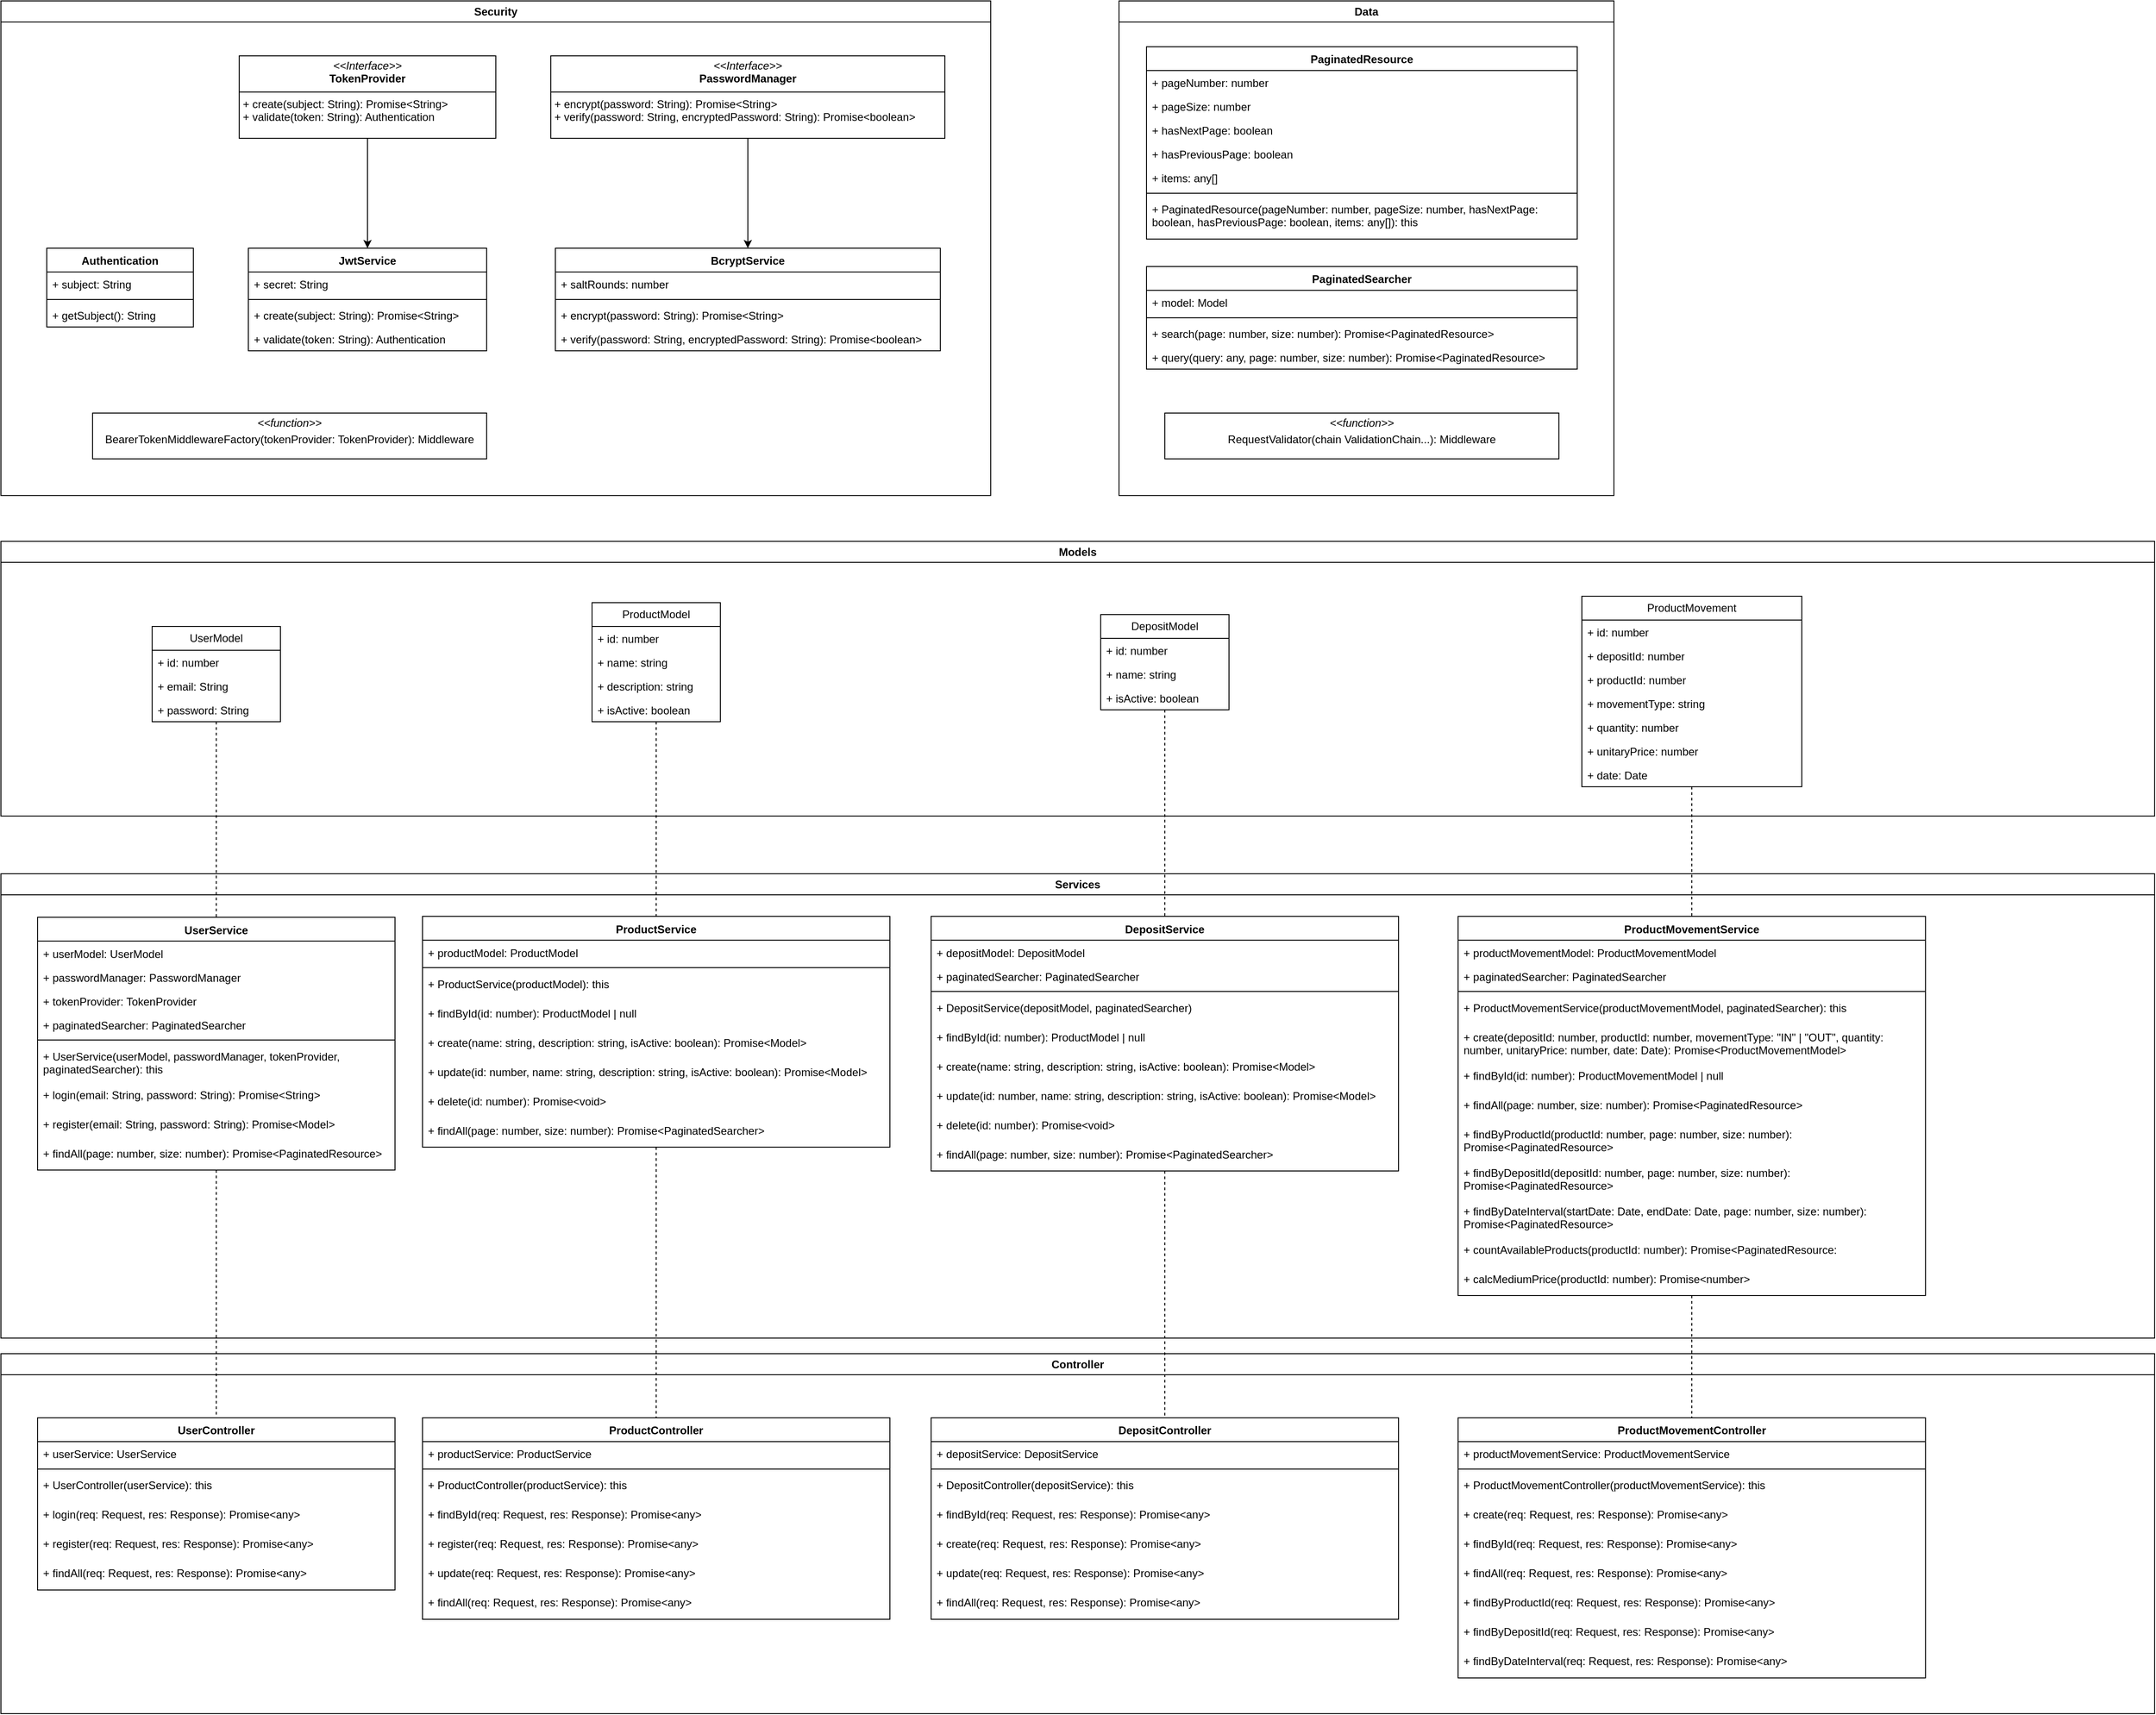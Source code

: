 <mxfile version="24.2.5" type="device">
  <diagram name="Class Diagram" id="CEjLjqArny11XoYz8Cn6">
    <mxGraphModel dx="1943" dy="1150" grid="1" gridSize="10" guides="1" tooltips="1" connect="1" arrows="1" fold="1" page="1" pageScale="1" pageWidth="850" pageHeight="1100" math="0" shadow="0">
      <root>
        <mxCell id="0" />
        <mxCell id="1" parent="0" />
        <mxCell id="fLMmhs6oxU9pIg5j37gX-44" value="" style="group" parent="1" vertex="1" connectable="0">
          <mxGeometry x="60" y="50" width="1080" height="540" as="geometry" />
        </mxCell>
        <mxCell id="fLMmhs6oxU9pIg5j37gX-5" value="Authentication" style="swimlane;fontStyle=1;align=center;verticalAlign=top;childLayout=stackLayout;horizontal=1;startSize=26;horizontalStack=0;resizeParent=1;resizeParentMax=0;resizeLast=0;collapsible=1;marginBottom=0;whiteSpace=wrap;html=1;" parent="fLMmhs6oxU9pIg5j37gX-44" vertex="1">
          <mxGeometry x="50" y="270" width="160" height="86" as="geometry" />
        </mxCell>
        <mxCell id="fLMmhs6oxU9pIg5j37gX-6" value="+ subject: String" style="text;strokeColor=none;fillColor=none;align=left;verticalAlign=top;spacingLeft=4;spacingRight=4;overflow=hidden;rotatable=0;points=[[0,0.5],[1,0.5]];portConstraint=eastwest;whiteSpace=wrap;html=1;" parent="fLMmhs6oxU9pIg5j37gX-5" vertex="1">
          <mxGeometry y="26" width="160" height="26" as="geometry" />
        </mxCell>
        <mxCell id="fLMmhs6oxU9pIg5j37gX-7" value="" style="line;strokeWidth=1;fillColor=none;align=left;verticalAlign=middle;spacingTop=-1;spacingLeft=3;spacingRight=3;rotatable=0;labelPosition=right;points=[];portConstraint=eastwest;strokeColor=inherit;" parent="fLMmhs6oxU9pIg5j37gX-5" vertex="1">
          <mxGeometry y="52" width="160" height="8" as="geometry" />
        </mxCell>
        <mxCell id="fLMmhs6oxU9pIg5j37gX-8" value="+ getSubject(): String" style="text;strokeColor=none;fillColor=none;align=left;verticalAlign=top;spacingLeft=4;spacingRight=4;overflow=hidden;rotatable=0;points=[[0,0.5],[1,0.5]];portConstraint=eastwest;whiteSpace=wrap;html=1;" parent="fLMmhs6oxU9pIg5j37gX-5" vertex="1">
          <mxGeometry y="60" width="160" height="26" as="geometry" />
        </mxCell>
        <mxCell id="fLMmhs6oxU9pIg5j37gX-19" style="edgeStyle=orthogonalEdgeStyle;rounded=0;orthogonalLoop=1;jettySize=auto;html=1;entryX=0.5;entryY=0;entryDx=0;entryDy=0;" parent="fLMmhs6oxU9pIg5j37gX-44" source="fLMmhs6oxU9pIg5j37gX-9" target="fLMmhs6oxU9pIg5j37gX-14" edge="1">
          <mxGeometry relative="1" as="geometry" />
        </mxCell>
        <mxCell id="fLMmhs6oxU9pIg5j37gX-9" value="&lt;p style=&quot;margin:0px;margin-top:4px;text-align:center;&quot;&gt;&lt;i&gt;&amp;lt;&amp;lt;Interface&amp;gt;&amp;gt;&lt;/i&gt;&lt;br&gt;&lt;b&gt;TokenProvider&lt;/b&gt;&lt;/p&gt;&lt;hr size=&quot;1&quot; style=&quot;border-style:solid;&quot;&gt;&lt;p style=&quot;margin:0px;margin-left:4px;&quot;&gt;+ create(subject: String): Promise&amp;lt;String&amp;gt;&lt;/p&gt;&lt;p style=&quot;margin:0px;margin-left:4px;&quot;&gt;+ validate(token: String): Authentication&lt;/p&gt;" style="verticalAlign=top;align=left;overflow=fill;html=1;whiteSpace=wrap;" parent="fLMmhs6oxU9pIg5j37gX-44" vertex="1">
          <mxGeometry x="260" y="60" width="280" height="90" as="geometry" />
        </mxCell>
        <mxCell id="fLMmhs6oxU9pIg5j37gX-14" value="JwtService" style="swimlane;fontStyle=1;align=center;verticalAlign=top;childLayout=stackLayout;horizontal=1;startSize=26;horizontalStack=0;resizeParent=1;resizeParentMax=0;resizeLast=0;collapsible=1;marginBottom=0;whiteSpace=wrap;html=1;" parent="fLMmhs6oxU9pIg5j37gX-44" vertex="1">
          <mxGeometry x="270" y="270" width="260" height="112" as="geometry" />
        </mxCell>
        <mxCell id="fLMmhs6oxU9pIg5j37gX-15" value="+ secret: String" style="text;strokeColor=none;fillColor=none;align=left;verticalAlign=top;spacingLeft=4;spacingRight=4;overflow=hidden;rotatable=0;points=[[0,0.5],[1,0.5]];portConstraint=eastwest;whiteSpace=wrap;html=1;" parent="fLMmhs6oxU9pIg5j37gX-14" vertex="1">
          <mxGeometry y="26" width="260" height="26" as="geometry" />
        </mxCell>
        <mxCell id="fLMmhs6oxU9pIg5j37gX-16" value="" style="line;strokeWidth=1;fillColor=none;align=left;verticalAlign=middle;spacingTop=-1;spacingLeft=3;spacingRight=3;rotatable=0;labelPosition=right;points=[];portConstraint=eastwest;strokeColor=inherit;" parent="fLMmhs6oxU9pIg5j37gX-14" vertex="1">
          <mxGeometry y="52" width="260" height="8" as="geometry" />
        </mxCell>
        <mxCell id="fLMmhs6oxU9pIg5j37gX-17" value="+ create(subject: String): Promise&amp;lt;String&amp;gt;" style="text;strokeColor=none;fillColor=none;align=left;verticalAlign=top;spacingLeft=4;spacingRight=4;overflow=hidden;rotatable=0;points=[[0,0.5],[1,0.5]];portConstraint=eastwest;whiteSpace=wrap;html=1;" parent="fLMmhs6oxU9pIg5j37gX-14" vertex="1">
          <mxGeometry y="60" width="260" height="26" as="geometry" />
        </mxCell>
        <mxCell id="fLMmhs6oxU9pIg5j37gX-18" value="+ validate(token: String): Authentication" style="text;strokeColor=none;fillColor=none;align=left;verticalAlign=top;spacingLeft=4;spacingRight=4;overflow=hidden;rotatable=0;points=[[0,0.5],[1,0.5]];portConstraint=eastwest;whiteSpace=wrap;html=1;" parent="fLMmhs6oxU9pIg5j37gX-14" vertex="1">
          <mxGeometry y="86" width="260" height="26" as="geometry" />
        </mxCell>
        <mxCell id="fLMmhs6oxU9pIg5j37gX-26" value="&lt;p style=&quot;margin:0px;margin-top:4px;text-align:center;&quot;&gt;&lt;i&gt;&amp;lt;&amp;lt;function&amp;gt;&amp;gt;&lt;/i&gt;&lt;/p&gt;&lt;p style=&quot;margin:0px;margin-top:4px;text-align:center;&quot;&gt;BearerTokenMiddlewareFactory(tokenProvider: TokenProvider): Middleware&lt;/p&gt;" style="verticalAlign=top;align=left;overflow=fill;html=1;whiteSpace=wrap;" parent="fLMmhs6oxU9pIg5j37gX-44" vertex="1">
          <mxGeometry x="100" y="450" width="430" height="50" as="geometry" />
        </mxCell>
        <mxCell id="fLMmhs6oxU9pIg5j37gX-34" style="edgeStyle=orthogonalEdgeStyle;rounded=0;orthogonalLoop=1;jettySize=auto;html=1;" parent="fLMmhs6oxU9pIg5j37gX-44" source="fLMmhs6oxU9pIg5j37gX-28" target="fLMmhs6oxU9pIg5j37gX-29" edge="1">
          <mxGeometry relative="1" as="geometry" />
        </mxCell>
        <mxCell id="fLMmhs6oxU9pIg5j37gX-28" value="&lt;p style=&quot;margin:0px;margin-top:4px;text-align:center;&quot;&gt;&lt;i&gt;&amp;lt;&amp;lt;Interface&amp;gt;&amp;gt;&lt;/i&gt;&lt;br&gt;&lt;b&gt;PasswordManager&lt;/b&gt;&lt;/p&gt;&lt;hr size=&quot;1&quot; style=&quot;border-style:solid;&quot;&gt;&lt;p style=&quot;margin:0px;margin-left:4px;&quot;&gt;+ encrypt(password: String): Promise&amp;lt;String&amp;gt;&lt;/p&gt;&lt;p style=&quot;margin:0px;margin-left:4px;&quot;&gt;+ verify(password: String, encryptedPassword: String): Promise&amp;lt;boolean&amp;gt;&lt;/p&gt;" style="verticalAlign=top;align=left;overflow=fill;html=1;whiteSpace=wrap;" parent="fLMmhs6oxU9pIg5j37gX-44" vertex="1">
          <mxGeometry x="600" y="60" width="430" height="90" as="geometry" />
        </mxCell>
        <mxCell id="fLMmhs6oxU9pIg5j37gX-29" value="BcryptService" style="swimlane;fontStyle=1;align=center;verticalAlign=top;childLayout=stackLayout;horizontal=1;startSize=26;horizontalStack=0;resizeParent=1;resizeParentMax=0;resizeLast=0;collapsible=1;marginBottom=0;whiteSpace=wrap;html=1;" parent="fLMmhs6oxU9pIg5j37gX-44" vertex="1">
          <mxGeometry x="605" y="270" width="420" height="112" as="geometry" />
        </mxCell>
        <mxCell id="fLMmhs6oxU9pIg5j37gX-30" value="+ saltRounds: number" style="text;strokeColor=none;fillColor=none;align=left;verticalAlign=top;spacingLeft=4;spacingRight=4;overflow=hidden;rotatable=0;points=[[0,0.5],[1,0.5]];portConstraint=eastwest;whiteSpace=wrap;html=1;" parent="fLMmhs6oxU9pIg5j37gX-29" vertex="1">
          <mxGeometry y="26" width="420" height="26" as="geometry" />
        </mxCell>
        <mxCell id="fLMmhs6oxU9pIg5j37gX-31" value="" style="line;strokeWidth=1;fillColor=none;align=left;verticalAlign=middle;spacingTop=-1;spacingLeft=3;spacingRight=3;rotatable=0;labelPosition=right;points=[];portConstraint=eastwest;strokeColor=inherit;" parent="fLMmhs6oxU9pIg5j37gX-29" vertex="1">
          <mxGeometry y="52" width="420" height="8" as="geometry" />
        </mxCell>
        <mxCell id="fLMmhs6oxU9pIg5j37gX-32" value="+ encrypt(password: String): Promise&amp;lt;String&amp;gt;" style="text;strokeColor=none;fillColor=none;align=left;verticalAlign=top;spacingLeft=4;spacingRight=4;overflow=hidden;rotatable=0;points=[[0,0.5],[1,0.5]];portConstraint=eastwest;whiteSpace=wrap;html=1;" parent="fLMmhs6oxU9pIg5j37gX-29" vertex="1">
          <mxGeometry y="60" width="420" height="26" as="geometry" />
        </mxCell>
        <mxCell id="fLMmhs6oxU9pIg5j37gX-33" value="+ verify(password: String, encryptedPassword: String): Promise&amp;lt;boolean&amp;gt;" style="text;strokeColor=none;fillColor=none;align=left;verticalAlign=top;spacingLeft=4;spacingRight=4;overflow=hidden;rotatable=0;points=[[0,0.5],[1,0.5]];portConstraint=eastwest;whiteSpace=wrap;html=1;" parent="fLMmhs6oxU9pIg5j37gX-29" vertex="1">
          <mxGeometry y="86" width="420" height="26" as="geometry" />
        </mxCell>
        <mxCell id="fLMmhs6oxU9pIg5j37gX-43" value="Security" style="swimlane;whiteSpace=wrap;html=1;" parent="fLMmhs6oxU9pIg5j37gX-44" vertex="1">
          <mxGeometry width="1080" height="540" as="geometry" />
        </mxCell>
        <mxCell id="fLMmhs6oxU9pIg5j37gX-88" value="Data" style="swimlane;whiteSpace=wrap;html=1;" parent="1" vertex="1">
          <mxGeometry x="1280" y="50" width="540" height="540" as="geometry" />
        </mxCell>
        <mxCell id="fLMmhs6oxU9pIg5j37gX-45" value="PaginatedResource" style="swimlane;fontStyle=1;align=center;verticalAlign=top;childLayout=stackLayout;horizontal=1;startSize=26;horizontalStack=0;resizeParent=1;resizeParentMax=0;resizeLast=0;collapsible=1;marginBottom=0;whiteSpace=wrap;html=1;" parent="fLMmhs6oxU9pIg5j37gX-88" vertex="1">
          <mxGeometry x="30" y="50" width="470" height="210" as="geometry" />
        </mxCell>
        <mxCell id="fLMmhs6oxU9pIg5j37gX-46" value="+ pageNumber: number" style="text;strokeColor=none;fillColor=none;align=left;verticalAlign=top;spacingLeft=4;spacingRight=4;overflow=hidden;rotatable=0;points=[[0,0.5],[1,0.5]];portConstraint=eastwest;whiteSpace=wrap;html=1;" parent="fLMmhs6oxU9pIg5j37gX-45" vertex="1">
          <mxGeometry y="26" width="470" height="26" as="geometry" />
        </mxCell>
        <mxCell id="fLMmhs6oxU9pIg5j37gX-50" value="+ pageSize: number" style="text;strokeColor=none;fillColor=none;align=left;verticalAlign=top;spacingLeft=4;spacingRight=4;overflow=hidden;rotatable=0;points=[[0,0.5],[1,0.5]];portConstraint=eastwest;whiteSpace=wrap;html=1;" parent="fLMmhs6oxU9pIg5j37gX-45" vertex="1">
          <mxGeometry y="52" width="470" height="26" as="geometry" />
        </mxCell>
        <mxCell id="fLMmhs6oxU9pIg5j37gX-51" value="+ hasNextPage: boolean" style="text;strokeColor=none;fillColor=none;align=left;verticalAlign=top;spacingLeft=4;spacingRight=4;overflow=hidden;rotatable=0;points=[[0,0.5],[1,0.5]];portConstraint=eastwest;whiteSpace=wrap;html=1;" parent="fLMmhs6oxU9pIg5j37gX-45" vertex="1">
          <mxGeometry y="78" width="470" height="26" as="geometry" />
        </mxCell>
        <mxCell id="fLMmhs6oxU9pIg5j37gX-52" value="+ hasPreviousPage: boolean" style="text;strokeColor=none;fillColor=none;align=left;verticalAlign=top;spacingLeft=4;spacingRight=4;overflow=hidden;rotatable=0;points=[[0,0.5],[1,0.5]];portConstraint=eastwest;whiteSpace=wrap;html=1;" parent="fLMmhs6oxU9pIg5j37gX-45" vertex="1">
          <mxGeometry y="104" width="470" height="26" as="geometry" />
        </mxCell>
        <mxCell id="fLMmhs6oxU9pIg5j37gX-53" value="+ items: any[]" style="text;strokeColor=none;fillColor=none;align=left;verticalAlign=top;spacingLeft=4;spacingRight=4;overflow=hidden;rotatable=0;points=[[0,0.5],[1,0.5]];portConstraint=eastwest;whiteSpace=wrap;html=1;" parent="fLMmhs6oxU9pIg5j37gX-45" vertex="1">
          <mxGeometry y="130" width="470" height="26" as="geometry" />
        </mxCell>
        <mxCell id="fLMmhs6oxU9pIg5j37gX-47" value="" style="line;strokeWidth=1;fillColor=none;align=left;verticalAlign=middle;spacingTop=-1;spacingLeft=3;spacingRight=3;rotatable=0;labelPosition=right;points=[];portConstraint=eastwest;strokeColor=inherit;" parent="fLMmhs6oxU9pIg5j37gX-45" vertex="1">
          <mxGeometry y="156" width="470" height="8" as="geometry" />
        </mxCell>
        <mxCell id="fLMmhs6oxU9pIg5j37gX-48" value="+ PaginatedResource(pageNumber: number, pageSize: number, hasNextPage: boolean, hasPreviousPage: boolean, items: any[]): this" style="text;strokeColor=none;fillColor=none;align=left;verticalAlign=top;spacingLeft=4;spacingRight=4;overflow=hidden;rotatable=0;points=[[0,0.5],[1,0.5]];portConstraint=eastwest;whiteSpace=wrap;html=1;" parent="fLMmhs6oxU9pIg5j37gX-45" vertex="1">
          <mxGeometry y="164" width="470" height="46" as="geometry" />
        </mxCell>
        <mxCell id="fLMmhs6oxU9pIg5j37gX-83" value="PaginatedSearcher" style="swimlane;fontStyle=1;align=center;verticalAlign=top;childLayout=stackLayout;horizontal=1;startSize=26;horizontalStack=0;resizeParent=1;resizeParentMax=0;resizeLast=0;collapsible=1;marginBottom=0;whiteSpace=wrap;html=1;" parent="fLMmhs6oxU9pIg5j37gX-88" vertex="1">
          <mxGeometry x="30" y="290" width="470" height="112" as="geometry" />
        </mxCell>
        <mxCell id="fLMmhs6oxU9pIg5j37gX-84" value="+ model: Model" style="text;strokeColor=none;fillColor=none;align=left;verticalAlign=top;spacingLeft=4;spacingRight=4;overflow=hidden;rotatable=0;points=[[0,0.5],[1,0.5]];portConstraint=eastwest;whiteSpace=wrap;html=1;" parent="fLMmhs6oxU9pIg5j37gX-83" vertex="1">
          <mxGeometry y="26" width="470" height="26" as="geometry" />
        </mxCell>
        <mxCell id="fLMmhs6oxU9pIg5j37gX-85" value="" style="line;strokeWidth=1;fillColor=none;align=left;verticalAlign=middle;spacingTop=-1;spacingLeft=3;spacingRight=3;rotatable=0;labelPosition=right;points=[];portConstraint=eastwest;strokeColor=inherit;" parent="fLMmhs6oxU9pIg5j37gX-83" vertex="1">
          <mxGeometry y="52" width="470" height="8" as="geometry" />
        </mxCell>
        <mxCell id="fLMmhs6oxU9pIg5j37gX-86" value="+ search(page: number, size: number): Promise&amp;lt;PaginatedResource&amp;gt;" style="text;strokeColor=none;fillColor=none;align=left;verticalAlign=top;spacingLeft=4;spacingRight=4;overflow=hidden;rotatable=0;points=[[0,0.5],[1,0.5]];portConstraint=eastwest;whiteSpace=wrap;html=1;" parent="fLMmhs6oxU9pIg5j37gX-83" vertex="1">
          <mxGeometry y="60" width="470" height="26" as="geometry" />
        </mxCell>
        <mxCell id="fLMmhs6oxU9pIg5j37gX-87" value="+ query(query: any, page: number, size: number): Promise&amp;lt;PaginatedResource&amp;gt;" style="text;strokeColor=none;fillColor=none;align=left;verticalAlign=top;spacingLeft=4;spacingRight=4;overflow=hidden;rotatable=0;points=[[0,0.5],[1,0.5]];portConstraint=eastwest;whiteSpace=wrap;html=1;" parent="fLMmhs6oxU9pIg5j37gX-83" vertex="1">
          <mxGeometry y="86" width="470" height="26" as="geometry" />
        </mxCell>
        <mxCell id="fLMmhs6oxU9pIg5j37gX-89" value="&lt;p style=&quot;margin:0px;margin-top:4px;text-align:center;&quot;&gt;&lt;i&gt;&amp;lt;&amp;lt;function&amp;gt;&amp;gt;&lt;/i&gt;&lt;/p&gt;&lt;p style=&quot;margin:0px;margin-top:4px;text-align:center;&quot;&gt;RequestValidator(chain ValidationChain...): Middleware&lt;/p&gt;" style="verticalAlign=top;align=left;overflow=fill;html=1;whiteSpace=wrap;" parent="fLMmhs6oxU9pIg5j37gX-88" vertex="1">
          <mxGeometry x="50" y="450" width="430" height="50" as="geometry" />
        </mxCell>
        <mxCell id="fLMmhs6oxU9pIg5j37gX-100" value="Models" style="swimlane;whiteSpace=wrap;html=1;" parent="1" vertex="1">
          <mxGeometry x="60" y="640" width="2350" height="300" as="geometry" />
        </mxCell>
        <mxCell id="fLMmhs6oxU9pIg5j37gX-101" value="UserModel" style="swimlane;fontStyle=0;childLayout=stackLayout;horizontal=1;startSize=26;fillColor=none;horizontalStack=0;resizeParent=1;resizeParentMax=0;resizeLast=0;collapsible=1;marginBottom=0;whiteSpace=wrap;html=1;" parent="fLMmhs6oxU9pIg5j37gX-100" vertex="1">
          <mxGeometry x="165" y="93" width="140" height="104" as="geometry" />
        </mxCell>
        <mxCell id="fLMmhs6oxU9pIg5j37gX-102" value="+ id: number" style="text;strokeColor=none;fillColor=none;align=left;verticalAlign=top;spacingLeft=4;spacingRight=4;overflow=hidden;rotatable=0;points=[[0,0.5],[1,0.5]];portConstraint=eastwest;whiteSpace=wrap;html=1;" parent="fLMmhs6oxU9pIg5j37gX-101" vertex="1">
          <mxGeometry y="26" width="140" height="26" as="geometry" />
        </mxCell>
        <mxCell id="fLMmhs6oxU9pIg5j37gX-103" value="+ email: String" style="text;strokeColor=none;fillColor=none;align=left;verticalAlign=top;spacingLeft=4;spacingRight=4;overflow=hidden;rotatable=0;points=[[0,0.5],[1,0.5]];portConstraint=eastwest;whiteSpace=wrap;html=1;" parent="fLMmhs6oxU9pIg5j37gX-101" vertex="1">
          <mxGeometry y="52" width="140" height="26" as="geometry" />
        </mxCell>
        <mxCell id="fLMmhs6oxU9pIg5j37gX-104" value="+ password: String" style="text;strokeColor=none;fillColor=none;align=left;verticalAlign=top;spacingLeft=4;spacingRight=4;overflow=hidden;rotatable=0;points=[[0,0.5],[1,0.5]];portConstraint=eastwest;whiteSpace=wrap;html=1;" parent="fLMmhs6oxU9pIg5j37gX-101" vertex="1">
          <mxGeometry y="78" width="140" height="26" as="geometry" />
        </mxCell>
        <mxCell id="fLMmhs6oxU9pIg5j37gX-122" value="ProductModel" style="swimlane;fontStyle=0;childLayout=stackLayout;horizontal=1;startSize=26;fillColor=none;horizontalStack=0;resizeParent=1;resizeParentMax=0;resizeLast=0;collapsible=1;marginBottom=0;whiteSpace=wrap;html=1;" parent="fLMmhs6oxU9pIg5j37gX-100" vertex="1">
          <mxGeometry x="645" y="67" width="140" height="130" as="geometry" />
        </mxCell>
        <mxCell id="fLMmhs6oxU9pIg5j37gX-123" value="+ id: number" style="text;strokeColor=none;fillColor=none;align=left;verticalAlign=top;spacingLeft=4;spacingRight=4;overflow=hidden;rotatable=0;points=[[0,0.5],[1,0.5]];portConstraint=eastwest;whiteSpace=wrap;html=1;" parent="fLMmhs6oxU9pIg5j37gX-122" vertex="1">
          <mxGeometry y="26" width="140" height="26" as="geometry" />
        </mxCell>
        <mxCell id="fLMmhs6oxU9pIg5j37gX-124" value="+ name: string" style="text;strokeColor=none;fillColor=none;align=left;verticalAlign=top;spacingLeft=4;spacingRight=4;overflow=hidden;rotatable=0;points=[[0,0.5],[1,0.5]];portConstraint=eastwest;whiteSpace=wrap;html=1;" parent="fLMmhs6oxU9pIg5j37gX-122" vertex="1">
          <mxGeometry y="52" width="140" height="26" as="geometry" />
        </mxCell>
        <mxCell id="fLMmhs6oxU9pIg5j37gX-125" value="+ description: string" style="text;strokeColor=none;fillColor=none;align=left;verticalAlign=top;spacingLeft=4;spacingRight=4;overflow=hidden;rotatable=0;points=[[0,0.5],[1,0.5]];portConstraint=eastwest;whiteSpace=wrap;html=1;" parent="fLMmhs6oxU9pIg5j37gX-122" vertex="1">
          <mxGeometry y="78" width="140" height="26" as="geometry" />
        </mxCell>
        <mxCell id="fLMmhs6oxU9pIg5j37gX-126" value="+ isActive: boolean" style="text;strokeColor=none;fillColor=none;align=left;verticalAlign=top;spacingLeft=4;spacingRight=4;overflow=hidden;rotatable=0;points=[[0,0.5],[1,0.5]];portConstraint=eastwest;whiteSpace=wrap;html=1;" parent="fLMmhs6oxU9pIg5j37gX-122" vertex="1">
          <mxGeometry y="104" width="140" height="26" as="geometry" />
        </mxCell>
        <mxCell id="fLMmhs6oxU9pIg5j37gX-157" value="DepositModel" style="swimlane;fontStyle=0;childLayout=stackLayout;horizontal=1;startSize=26;fillColor=none;horizontalStack=0;resizeParent=1;resizeParentMax=0;resizeLast=0;collapsible=1;marginBottom=0;whiteSpace=wrap;html=1;" parent="fLMmhs6oxU9pIg5j37gX-100" vertex="1">
          <mxGeometry x="1200" y="80" width="140" height="104" as="geometry" />
        </mxCell>
        <mxCell id="fLMmhs6oxU9pIg5j37gX-158" value="+ id: number" style="text;strokeColor=none;fillColor=none;align=left;verticalAlign=top;spacingLeft=4;spacingRight=4;overflow=hidden;rotatable=0;points=[[0,0.5],[1,0.5]];portConstraint=eastwest;whiteSpace=wrap;html=1;" parent="fLMmhs6oxU9pIg5j37gX-157" vertex="1">
          <mxGeometry y="26" width="140" height="26" as="geometry" />
        </mxCell>
        <mxCell id="fLMmhs6oxU9pIg5j37gX-159" value="+ name: string" style="text;strokeColor=none;fillColor=none;align=left;verticalAlign=top;spacingLeft=4;spacingRight=4;overflow=hidden;rotatable=0;points=[[0,0.5],[1,0.5]];portConstraint=eastwest;whiteSpace=wrap;html=1;" parent="fLMmhs6oxU9pIg5j37gX-157" vertex="1">
          <mxGeometry y="52" width="140" height="26" as="geometry" />
        </mxCell>
        <mxCell id="fLMmhs6oxU9pIg5j37gX-161" value="+ isActive: boolean" style="text;strokeColor=none;fillColor=none;align=left;verticalAlign=top;spacingLeft=4;spacingRight=4;overflow=hidden;rotatable=0;points=[[0,0.5],[1,0.5]];portConstraint=eastwest;whiteSpace=wrap;html=1;" parent="fLMmhs6oxU9pIg5j37gX-157" vertex="1">
          <mxGeometry y="78" width="140" height="26" as="geometry" />
        </mxCell>
        <mxCell id="fLMmhs6oxU9pIg5j37gX-195" value="ProductMovement" style="swimlane;fontStyle=0;childLayout=stackLayout;horizontal=1;startSize=26;fillColor=none;horizontalStack=0;resizeParent=1;resizeParentMax=0;resizeLast=0;collapsible=1;marginBottom=0;whiteSpace=wrap;html=1;" parent="fLMmhs6oxU9pIg5j37gX-100" vertex="1">
          <mxGeometry x="1725" y="60" width="240" height="208" as="geometry" />
        </mxCell>
        <mxCell id="fLMmhs6oxU9pIg5j37gX-196" value="+ id: number" style="text;strokeColor=none;fillColor=none;align=left;verticalAlign=top;spacingLeft=4;spacingRight=4;overflow=hidden;rotatable=0;points=[[0,0.5],[1,0.5]];portConstraint=eastwest;whiteSpace=wrap;html=1;" parent="fLMmhs6oxU9pIg5j37gX-195" vertex="1">
          <mxGeometry y="26" width="240" height="26" as="geometry" />
        </mxCell>
        <mxCell id="fLMmhs6oxU9pIg5j37gX-197" value="+ depositId: number" style="text;strokeColor=none;fillColor=none;align=left;verticalAlign=top;spacingLeft=4;spacingRight=4;overflow=hidden;rotatable=0;points=[[0,0.5],[1,0.5]];portConstraint=eastwest;whiteSpace=wrap;html=1;" parent="fLMmhs6oxU9pIg5j37gX-195" vertex="1">
          <mxGeometry y="52" width="240" height="26" as="geometry" />
        </mxCell>
        <mxCell id="fLMmhs6oxU9pIg5j37gX-198" value="+ productId: number" style="text;strokeColor=none;fillColor=none;align=left;verticalAlign=top;spacingLeft=4;spacingRight=4;overflow=hidden;rotatable=0;points=[[0,0.5],[1,0.5]];portConstraint=eastwest;whiteSpace=wrap;html=1;" parent="fLMmhs6oxU9pIg5j37gX-195" vertex="1">
          <mxGeometry y="78" width="240" height="26" as="geometry" />
        </mxCell>
        <mxCell id="fLMmhs6oxU9pIg5j37gX-199" value="+ movementType: string" style="text;strokeColor=none;fillColor=none;align=left;verticalAlign=top;spacingLeft=4;spacingRight=4;overflow=hidden;rotatable=0;points=[[0,0.5],[1,0.5]];portConstraint=eastwest;whiteSpace=wrap;html=1;" parent="fLMmhs6oxU9pIg5j37gX-195" vertex="1">
          <mxGeometry y="104" width="240" height="26" as="geometry" />
        </mxCell>
        <mxCell id="fLMmhs6oxU9pIg5j37gX-200" value="+ quantity: number" style="text;strokeColor=none;fillColor=none;align=left;verticalAlign=top;spacingLeft=4;spacingRight=4;overflow=hidden;rotatable=0;points=[[0,0.5],[1,0.5]];portConstraint=eastwest;whiteSpace=wrap;html=1;" parent="fLMmhs6oxU9pIg5j37gX-195" vertex="1">
          <mxGeometry y="130" width="240" height="26" as="geometry" />
        </mxCell>
        <mxCell id="fLMmhs6oxU9pIg5j37gX-201" value="+ unitaryPrice: number" style="text;strokeColor=none;fillColor=none;align=left;verticalAlign=top;spacingLeft=4;spacingRight=4;overflow=hidden;rotatable=0;points=[[0,0.5],[1,0.5]];portConstraint=eastwest;whiteSpace=wrap;html=1;" parent="fLMmhs6oxU9pIg5j37gX-195" vertex="1">
          <mxGeometry y="156" width="240" height="26" as="geometry" />
        </mxCell>
        <mxCell id="fLMmhs6oxU9pIg5j37gX-202" value="+ date: Date" style="text;strokeColor=none;fillColor=none;align=left;verticalAlign=top;spacingLeft=4;spacingRight=4;overflow=hidden;rotatable=0;points=[[0,0.5],[1,0.5]];portConstraint=eastwest;whiteSpace=wrap;html=1;" parent="fLMmhs6oxU9pIg5j37gX-195" vertex="1">
          <mxGeometry y="182" width="240" height="26" as="geometry" />
        </mxCell>
        <mxCell id="fLMmhs6oxU9pIg5j37gX-105" value="Services" style="swimlane;whiteSpace=wrap;html=1;" parent="1" vertex="1">
          <mxGeometry x="60" y="1003" width="2350" height="507" as="geometry" />
        </mxCell>
        <mxCell id="fLMmhs6oxU9pIg5j37gX-90" value="UserService" style="swimlane;fontStyle=1;align=center;verticalAlign=top;childLayout=stackLayout;horizontal=1;startSize=26;horizontalStack=0;resizeParent=1;resizeParentMax=0;resizeLast=0;collapsible=1;marginBottom=0;whiteSpace=wrap;html=1;" parent="fLMmhs6oxU9pIg5j37gX-105" vertex="1">
          <mxGeometry x="40" y="47.5" width="390" height="276" as="geometry" />
        </mxCell>
        <mxCell id="fLMmhs6oxU9pIg5j37gX-91" value="+ userModel: UserModel" style="text;strokeColor=none;fillColor=none;align=left;verticalAlign=top;spacingLeft=4;spacingRight=4;overflow=hidden;rotatable=0;points=[[0,0.5],[1,0.5]];portConstraint=eastwest;whiteSpace=wrap;html=1;" parent="fLMmhs6oxU9pIg5j37gX-90" vertex="1">
          <mxGeometry y="26" width="390" height="26" as="geometry" />
        </mxCell>
        <mxCell id="fLMmhs6oxU9pIg5j37gX-92" value="+ passwordManager: PasswordManager" style="text;strokeColor=none;fillColor=none;align=left;verticalAlign=top;spacingLeft=4;spacingRight=4;overflow=hidden;rotatable=0;points=[[0,0.5],[1,0.5]];portConstraint=eastwest;whiteSpace=wrap;html=1;" parent="fLMmhs6oxU9pIg5j37gX-90" vertex="1">
          <mxGeometry y="52" width="390" height="26" as="geometry" />
        </mxCell>
        <mxCell id="fLMmhs6oxU9pIg5j37gX-93" value="+ tokenProvider: TokenProvider" style="text;strokeColor=none;fillColor=none;align=left;verticalAlign=top;spacingLeft=4;spacingRight=4;overflow=hidden;rotatable=0;points=[[0,0.5],[1,0.5]];portConstraint=eastwest;whiteSpace=wrap;html=1;" parent="fLMmhs6oxU9pIg5j37gX-90" vertex="1">
          <mxGeometry y="78" width="390" height="26" as="geometry" />
        </mxCell>
        <mxCell id="fLMmhs6oxU9pIg5j37gX-94" value="+ paginatedSearcher: PaginatedSearcher" style="text;strokeColor=none;fillColor=none;align=left;verticalAlign=top;spacingLeft=4;spacingRight=4;overflow=hidden;rotatable=0;points=[[0,0.5],[1,0.5]];portConstraint=eastwest;whiteSpace=wrap;html=1;" parent="fLMmhs6oxU9pIg5j37gX-90" vertex="1">
          <mxGeometry y="104" width="390" height="26" as="geometry" />
        </mxCell>
        <mxCell id="fLMmhs6oxU9pIg5j37gX-96" value="" style="line;strokeWidth=1;fillColor=none;align=left;verticalAlign=middle;spacingTop=-1;spacingLeft=3;spacingRight=3;rotatable=0;labelPosition=right;points=[];portConstraint=eastwest;strokeColor=inherit;" parent="fLMmhs6oxU9pIg5j37gX-90" vertex="1">
          <mxGeometry y="130" width="390" height="8" as="geometry" />
        </mxCell>
        <mxCell id="fLMmhs6oxU9pIg5j37gX-138" value="+ UserService(userModel, passwordManager, tokenProvider, paginatedSearcher): this" style="text;strokeColor=none;fillColor=none;align=left;verticalAlign=top;spacingLeft=4;spacingRight=4;overflow=hidden;rotatable=0;points=[[0,0.5],[1,0.5]];portConstraint=eastwest;whiteSpace=wrap;html=1;" parent="fLMmhs6oxU9pIg5j37gX-90" vertex="1">
          <mxGeometry y="138" width="390" height="42" as="geometry" />
        </mxCell>
        <mxCell id="fLMmhs6oxU9pIg5j37gX-97" value="+ login(email: String, password: String): Promise&amp;lt;String&amp;gt;" style="text;strokeColor=none;fillColor=none;align=left;verticalAlign=top;spacingLeft=4;spacingRight=4;overflow=hidden;rotatable=0;points=[[0,0.5],[1,0.5]];portConstraint=eastwest;whiteSpace=wrap;html=1;" parent="fLMmhs6oxU9pIg5j37gX-90" vertex="1">
          <mxGeometry y="180" width="390" height="32" as="geometry" />
        </mxCell>
        <mxCell id="fLMmhs6oxU9pIg5j37gX-98" value="+ register(email: String, password: String): Promise&amp;lt;Model&amp;gt;" style="text;strokeColor=none;fillColor=none;align=left;verticalAlign=top;spacingLeft=4;spacingRight=4;overflow=hidden;rotatable=0;points=[[0,0.5],[1,0.5]];portConstraint=eastwest;whiteSpace=wrap;html=1;" parent="fLMmhs6oxU9pIg5j37gX-90" vertex="1">
          <mxGeometry y="212" width="390" height="32" as="geometry" />
        </mxCell>
        <mxCell id="fLMmhs6oxU9pIg5j37gX-99" value="+ findAll(page: number, size: number): Promise&amp;lt;PaginatedResource&amp;gt;" style="text;strokeColor=none;fillColor=none;align=left;verticalAlign=top;spacingLeft=4;spacingRight=4;overflow=hidden;rotatable=0;points=[[0,0.5],[1,0.5]];portConstraint=eastwest;whiteSpace=wrap;html=1;" parent="fLMmhs6oxU9pIg5j37gX-90" vertex="1">
          <mxGeometry y="244" width="390" height="32" as="geometry" />
        </mxCell>
        <mxCell id="fLMmhs6oxU9pIg5j37gX-127" value="ProductService" style="swimlane;fontStyle=1;align=center;verticalAlign=top;childLayout=stackLayout;horizontal=1;startSize=26;horizontalStack=0;resizeParent=1;resizeParentMax=0;resizeLast=0;collapsible=1;marginBottom=0;whiteSpace=wrap;html=1;" parent="fLMmhs6oxU9pIg5j37gX-105" vertex="1">
          <mxGeometry x="460" y="46.5" width="510" height="252" as="geometry" />
        </mxCell>
        <mxCell id="fLMmhs6oxU9pIg5j37gX-128" value="+ productModel: ProductModel" style="text;strokeColor=none;fillColor=none;align=left;verticalAlign=top;spacingLeft=4;spacingRight=4;overflow=hidden;rotatable=0;points=[[0,0.5],[1,0.5]];portConstraint=eastwest;whiteSpace=wrap;html=1;" parent="fLMmhs6oxU9pIg5j37gX-127" vertex="1">
          <mxGeometry y="26" width="510" height="26" as="geometry" />
        </mxCell>
        <mxCell id="fLMmhs6oxU9pIg5j37gX-132" value="" style="line;strokeWidth=1;fillColor=none;align=left;verticalAlign=middle;spacingTop=-1;spacingLeft=3;spacingRight=3;rotatable=0;labelPosition=right;points=[];portConstraint=eastwest;strokeColor=inherit;" parent="fLMmhs6oxU9pIg5j37gX-127" vertex="1">
          <mxGeometry y="52" width="510" height="8" as="geometry" />
        </mxCell>
        <mxCell id="fLMmhs6oxU9pIg5j37gX-139" value="+ ProductService(productModel): this" style="text;strokeColor=none;fillColor=none;align=left;verticalAlign=top;spacingLeft=4;spacingRight=4;overflow=hidden;rotatable=0;points=[[0,0.5],[1,0.5]];portConstraint=eastwest;whiteSpace=wrap;html=1;" parent="fLMmhs6oxU9pIg5j37gX-127" vertex="1">
          <mxGeometry y="60" width="510" height="32" as="geometry" />
        </mxCell>
        <mxCell id="fLMmhs6oxU9pIg5j37gX-133" value="+ findById(id: number): ProductModel | null" style="text;strokeColor=none;fillColor=none;align=left;verticalAlign=top;spacingLeft=4;spacingRight=4;overflow=hidden;rotatable=0;points=[[0,0.5],[1,0.5]];portConstraint=eastwest;whiteSpace=wrap;html=1;" parent="fLMmhs6oxU9pIg5j37gX-127" vertex="1">
          <mxGeometry y="92" width="510" height="32" as="geometry" />
        </mxCell>
        <mxCell id="fLMmhs6oxU9pIg5j37gX-134" value="+ create(name: string, description: string, isActive: boolean): Promise&amp;lt;Model&amp;gt;" style="text;strokeColor=none;fillColor=none;align=left;verticalAlign=top;spacingLeft=4;spacingRight=4;overflow=hidden;rotatable=0;points=[[0,0.5],[1,0.5]];portConstraint=eastwest;whiteSpace=wrap;html=1;" parent="fLMmhs6oxU9pIg5j37gX-127" vertex="1">
          <mxGeometry y="124" width="510" height="32" as="geometry" />
        </mxCell>
        <mxCell id="fLMmhs6oxU9pIg5j37gX-135" value="+ update(id: number, name: string, description: string, isActive: boolean): Promise&amp;lt;Model&amp;gt;&amp;nbsp;" style="text;strokeColor=none;fillColor=none;align=left;verticalAlign=top;spacingLeft=4;spacingRight=4;overflow=hidden;rotatable=0;points=[[0,0.5],[1,0.5]];portConstraint=eastwest;whiteSpace=wrap;html=1;" parent="fLMmhs6oxU9pIg5j37gX-127" vertex="1">
          <mxGeometry y="156" width="510" height="32" as="geometry" />
        </mxCell>
        <mxCell id="fLMmhs6oxU9pIg5j37gX-137" value="+ delete(id: number): Promise&amp;lt;void&amp;gt;&amp;nbsp;" style="text;strokeColor=none;fillColor=none;align=left;verticalAlign=top;spacingLeft=4;spacingRight=4;overflow=hidden;rotatable=0;points=[[0,0.5],[1,0.5]];portConstraint=eastwest;whiteSpace=wrap;html=1;" parent="fLMmhs6oxU9pIg5j37gX-127" vertex="1">
          <mxGeometry y="188" width="510" height="32" as="geometry" />
        </mxCell>
        <mxCell id="fLMmhs6oxU9pIg5j37gX-171" value="+ findAll(page: number, size: number): Promise&amp;lt;PaginatedSearcher&amp;gt;" style="text;strokeColor=none;fillColor=none;align=left;verticalAlign=top;spacingLeft=4;spacingRight=4;overflow=hidden;rotatable=0;points=[[0,0.5],[1,0.5]];portConstraint=eastwest;whiteSpace=wrap;html=1;" parent="fLMmhs6oxU9pIg5j37gX-127" vertex="1">
          <mxGeometry y="220" width="510" height="32" as="geometry" />
        </mxCell>
        <mxCell id="fLMmhs6oxU9pIg5j37gX-162" value="DepositService" style="swimlane;fontStyle=1;align=center;verticalAlign=top;childLayout=stackLayout;horizontal=1;startSize=26;horizontalStack=0;resizeParent=1;resizeParentMax=0;resizeLast=0;collapsible=1;marginBottom=0;whiteSpace=wrap;html=1;" parent="fLMmhs6oxU9pIg5j37gX-105" vertex="1">
          <mxGeometry x="1015" y="46.5" width="510" height="278" as="geometry" />
        </mxCell>
        <mxCell id="fLMmhs6oxU9pIg5j37gX-163" value="+ depositModel: DepositModel" style="text;strokeColor=none;fillColor=none;align=left;verticalAlign=top;spacingLeft=4;spacingRight=4;overflow=hidden;rotatable=0;points=[[0,0.5],[1,0.5]];portConstraint=eastwest;whiteSpace=wrap;html=1;" parent="fLMmhs6oxU9pIg5j37gX-162" vertex="1">
          <mxGeometry y="26" width="510" height="26" as="geometry" />
        </mxCell>
        <mxCell id="fLMmhs6oxU9pIg5j37gX-170" value="+ paginatedSearcher: PaginatedSearcher" style="text;strokeColor=none;fillColor=none;align=left;verticalAlign=top;spacingLeft=4;spacingRight=4;overflow=hidden;rotatable=0;points=[[0,0.5],[1,0.5]];portConstraint=eastwest;whiteSpace=wrap;html=1;" parent="fLMmhs6oxU9pIg5j37gX-162" vertex="1">
          <mxGeometry y="52" width="510" height="26" as="geometry" />
        </mxCell>
        <mxCell id="fLMmhs6oxU9pIg5j37gX-164" value="" style="line;strokeWidth=1;fillColor=none;align=left;verticalAlign=middle;spacingTop=-1;spacingLeft=3;spacingRight=3;rotatable=0;labelPosition=right;points=[];portConstraint=eastwest;strokeColor=inherit;" parent="fLMmhs6oxU9pIg5j37gX-162" vertex="1">
          <mxGeometry y="78" width="510" height="8" as="geometry" />
        </mxCell>
        <mxCell id="fLMmhs6oxU9pIg5j37gX-165" value="+ DepositService(depositModel, paginatedSearcher)" style="text;strokeColor=none;fillColor=none;align=left;verticalAlign=top;spacingLeft=4;spacingRight=4;overflow=hidden;rotatable=0;points=[[0,0.5],[1,0.5]];portConstraint=eastwest;whiteSpace=wrap;html=1;" parent="fLMmhs6oxU9pIg5j37gX-162" vertex="1">
          <mxGeometry y="86" width="510" height="32" as="geometry" />
        </mxCell>
        <mxCell id="fLMmhs6oxU9pIg5j37gX-166" value="+ findById(id: number): ProductModel | null" style="text;strokeColor=none;fillColor=none;align=left;verticalAlign=top;spacingLeft=4;spacingRight=4;overflow=hidden;rotatable=0;points=[[0,0.5],[1,0.5]];portConstraint=eastwest;whiteSpace=wrap;html=1;" parent="fLMmhs6oxU9pIg5j37gX-162" vertex="1">
          <mxGeometry y="118" width="510" height="32" as="geometry" />
        </mxCell>
        <mxCell id="fLMmhs6oxU9pIg5j37gX-167" value="+ create(name: string, description: string, isActive: boolean): Promise&amp;lt;Model&amp;gt;" style="text;strokeColor=none;fillColor=none;align=left;verticalAlign=top;spacingLeft=4;spacingRight=4;overflow=hidden;rotatable=0;points=[[0,0.5],[1,0.5]];portConstraint=eastwest;whiteSpace=wrap;html=1;" parent="fLMmhs6oxU9pIg5j37gX-162" vertex="1">
          <mxGeometry y="150" width="510" height="32" as="geometry" />
        </mxCell>
        <mxCell id="fLMmhs6oxU9pIg5j37gX-168" value="+ update(id: number, name: string, description: string, isActive: boolean): Promise&amp;lt;Model&amp;gt;&amp;nbsp;" style="text;strokeColor=none;fillColor=none;align=left;verticalAlign=top;spacingLeft=4;spacingRight=4;overflow=hidden;rotatable=0;points=[[0,0.5],[1,0.5]];portConstraint=eastwest;whiteSpace=wrap;html=1;" parent="fLMmhs6oxU9pIg5j37gX-162" vertex="1">
          <mxGeometry y="182" width="510" height="32" as="geometry" />
        </mxCell>
        <mxCell id="fLMmhs6oxU9pIg5j37gX-169" value="+ delete(id: number): Promise&amp;lt;void&amp;gt;&amp;nbsp;" style="text;strokeColor=none;fillColor=none;align=left;verticalAlign=top;spacingLeft=4;spacingRight=4;overflow=hidden;rotatable=0;points=[[0,0.5],[1,0.5]];portConstraint=eastwest;whiteSpace=wrap;html=1;" parent="fLMmhs6oxU9pIg5j37gX-162" vertex="1">
          <mxGeometry y="214" width="510" height="32" as="geometry" />
        </mxCell>
        <mxCell id="fLMmhs6oxU9pIg5j37gX-174" value="+ findAll(page: number, size: number): Promise&amp;lt;PaginatedSearcher&amp;gt;" style="text;strokeColor=none;fillColor=none;align=left;verticalAlign=top;spacingLeft=4;spacingRight=4;overflow=hidden;rotatable=0;points=[[0,0.5],[1,0.5]];portConstraint=eastwest;whiteSpace=wrap;html=1;" parent="fLMmhs6oxU9pIg5j37gX-162" vertex="1">
          <mxGeometry y="246" width="510" height="32" as="geometry" />
        </mxCell>
        <mxCell id="fLMmhs6oxU9pIg5j37gX-203" value="ProductMovementService" style="swimlane;fontStyle=1;align=center;verticalAlign=top;childLayout=stackLayout;horizontal=1;startSize=26;horizontalStack=0;resizeParent=1;resizeParentMax=0;resizeLast=0;collapsible=1;marginBottom=0;whiteSpace=wrap;html=1;" parent="fLMmhs6oxU9pIg5j37gX-105" vertex="1">
          <mxGeometry x="1590" y="46.5" width="510" height="414" as="geometry" />
        </mxCell>
        <mxCell id="fLMmhs6oxU9pIg5j37gX-204" value="+ productMovementModel: ProductMovementModel" style="text;strokeColor=none;fillColor=none;align=left;verticalAlign=top;spacingLeft=4;spacingRight=4;overflow=hidden;rotatable=0;points=[[0,0.5],[1,0.5]];portConstraint=eastwest;whiteSpace=wrap;html=1;" parent="fLMmhs6oxU9pIg5j37gX-203" vertex="1">
          <mxGeometry y="26" width="510" height="26" as="geometry" />
        </mxCell>
        <mxCell id="fLMmhs6oxU9pIg5j37gX-205" value="+ paginatedSearcher: PaginatedSearcher" style="text;strokeColor=none;fillColor=none;align=left;verticalAlign=top;spacingLeft=4;spacingRight=4;overflow=hidden;rotatable=0;points=[[0,0.5],[1,0.5]];portConstraint=eastwest;whiteSpace=wrap;html=1;" parent="fLMmhs6oxU9pIg5j37gX-203" vertex="1">
          <mxGeometry y="52" width="510" height="26" as="geometry" />
        </mxCell>
        <mxCell id="fLMmhs6oxU9pIg5j37gX-206" value="" style="line;strokeWidth=1;fillColor=none;align=left;verticalAlign=middle;spacingTop=-1;spacingLeft=3;spacingRight=3;rotatable=0;labelPosition=right;points=[];portConstraint=eastwest;strokeColor=inherit;" parent="fLMmhs6oxU9pIg5j37gX-203" vertex="1">
          <mxGeometry y="78" width="510" height="8" as="geometry" />
        </mxCell>
        <mxCell id="fLMmhs6oxU9pIg5j37gX-207" value="+ ProductMovementService(productMovementModel, paginatedSearcher): this" style="text;strokeColor=none;fillColor=none;align=left;verticalAlign=top;spacingLeft=4;spacingRight=4;overflow=hidden;rotatable=0;points=[[0,0.5],[1,0.5]];portConstraint=eastwest;whiteSpace=wrap;html=1;" parent="fLMmhs6oxU9pIg5j37gX-203" vertex="1">
          <mxGeometry y="86" width="510" height="32" as="geometry" />
        </mxCell>
        <mxCell id="fLMmhs6oxU9pIg5j37gX-209" value="+ create(depositId: number, productId: number, movementType: &quot;IN&quot; | &quot;OUT&quot;, quantity: number, unitaryPrice: number, date: Date): Promise&amp;lt;ProductMovementModel&amp;gt;" style="text;strokeColor=none;fillColor=none;align=left;verticalAlign=top;spacingLeft=4;spacingRight=4;overflow=hidden;rotatable=0;points=[[0,0.5],[1,0.5]];portConstraint=eastwest;whiteSpace=wrap;html=1;" parent="fLMmhs6oxU9pIg5j37gX-203" vertex="1">
          <mxGeometry y="118" width="510" height="42" as="geometry" />
        </mxCell>
        <mxCell id="fLMmhs6oxU9pIg5j37gX-208" value="+ findById(id: number): ProductMovementModel | null" style="text;strokeColor=none;fillColor=none;align=left;verticalAlign=top;spacingLeft=4;spacingRight=4;overflow=hidden;rotatable=0;points=[[0,0.5],[1,0.5]];portConstraint=eastwest;whiteSpace=wrap;html=1;" parent="fLMmhs6oxU9pIg5j37gX-203" vertex="1">
          <mxGeometry y="160" width="510" height="32" as="geometry" />
        </mxCell>
        <mxCell id="YwlA8bpm41kjBRWY-kJj-1" value="+ findAll(page: number, size: number): Promise&amp;lt;PaginatedResource&amp;gt;" style="text;strokeColor=none;fillColor=none;align=left;verticalAlign=top;spacingLeft=4;spacingRight=4;overflow=hidden;rotatable=0;points=[[0,0.5],[1,0.5]];portConstraint=eastwest;whiteSpace=wrap;html=1;" vertex="1" parent="fLMmhs6oxU9pIg5j37gX-203">
          <mxGeometry y="192" width="510" height="32" as="geometry" />
        </mxCell>
        <mxCell id="YwlA8bpm41kjBRWY-kJj-2" value="+ findByProductId(productId: number, page: number, size: number): Promise&amp;lt;PaginatedResource&amp;gt;" style="text;strokeColor=none;fillColor=none;align=left;verticalAlign=top;spacingLeft=4;spacingRight=4;overflow=hidden;rotatable=0;points=[[0,0.5],[1,0.5]];portConstraint=eastwest;whiteSpace=wrap;html=1;" vertex="1" parent="fLMmhs6oxU9pIg5j37gX-203">
          <mxGeometry y="224" width="510" height="42" as="geometry" />
        </mxCell>
        <mxCell id="YwlA8bpm41kjBRWY-kJj-3" value="+ findByDepositId(depositId: number, page: number, size: number): Promise&amp;lt;PaginatedResource&amp;gt;" style="text;strokeColor=none;fillColor=none;align=left;verticalAlign=top;spacingLeft=4;spacingRight=4;overflow=hidden;rotatable=0;points=[[0,0.5],[1,0.5]];portConstraint=eastwest;whiteSpace=wrap;html=1;" vertex="1" parent="fLMmhs6oxU9pIg5j37gX-203">
          <mxGeometry y="266" width="510" height="42" as="geometry" />
        </mxCell>
        <mxCell id="fLMmhs6oxU9pIg5j37gX-210" value="+ findByDateInterval(startDate: Date, endDate: Date, page: number, size: number): Promise&amp;lt;PaginatedResource&amp;gt;" style="text;strokeColor=none;fillColor=none;align=left;verticalAlign=top;spacingLeft=4;spacingRight=4;overflow=hidden;rotatable=0;points=[[0,0.5],[1,0.5]];portConstraint=eastwest;whiteSpace=wrap;html=1;" parent="fLMmhs6oxU9pIg5j37gX-203" vertex="1">
          <mxGeometry y="308" width="510" height="42" as="geometry" />
        </mxCell>
        <mxCell id="fLMmhs6oxU9pIg5j37gX-211" value="+ countAvailableProducts(productId: number): Promise&amp;lt;PaginatedResource:" style="text;strokeColor=none;fillColor=none;align=left;verticalAlign=top;spacingLeft=4;spacingRight=4;overflow=hidden;rotatable=0;points=[[0,0.5],[1,0.5]];portConstraint=eastwest;whiteSpace=wrap;html=1;" parent="fLMmhs6oxU9pIg5j37gX-203" vertex="1">
          <mxGeometry y="350" width="510" height="32" as="geometry" />
        </mxCell>
        <mxCell id="fLMmhs6oxU9pIg5j37gX-212" value="+ calcMediumPrice(productId: number): Promise&amp;lt;number&amp;gt;" style="text;strokeColor=none;fillColor=none;align=left;verticalAlign=top;spacingLeft=4;spacingRight=4;overflow=hidden;rotatable=0;points=[[0,0.5],[1,0.5]];portConstraint=eastwest;whiteSpace=wrap;html=1;" parent="fLMmhs6oxU9pIg5j37gX-203" vertex="1">
          <mxGeometry y="382" width="510" height="32" as="geometry" />
        </mxCell>
        <mxCell id="fLMmhs6oxU9pIg5j37gX-110" style="edgeStyle=orthogonalEdgeStyle;rounded=0;orthogonalLoop=1;jettySize=auto;html=1;endArrow=none;endFill=0;dashed=1;" parent="1" source="fLMmhs6oxU9pIg5j37gX-101" target="fLMmhs6oxU9pIg5j37gX-90" edge="1">
          <mxGeometry relative="1" as="geometry" />
        </mxCell>
        <mxCell id="fLMmhs6oxU9pIg5j37gX-111" value="Controller" style="swimlane;whiteSpace=wrap;html=1;" parent="1" vertex="1">
          <mxGeometry x="60" y="1527" width="2350" height="393" as="geometry" />
        </mxCell>
        <mxCell id="fLMmhs6oxU9pIg5j37gX-112" value="UserController" style="swimlane;fontStyle=1;align=center;verticalAlign=top;childLayout=stackLayout;horizontal=1;startSize=26;horizontalStack=0;resizeParent=1;resizeParentMax=0;resizeLast=0;collapsible=1;marginBottom=0;whiteSpace=wrap;html=1;" parent="fLMmhs6oxU9pIg5j37gX-111" vertex="1">
          <mxGeometry x="40" y="70" width="390" height="188" as="geometry" />
        </mxCell>
        <mxCell id="fLMmhs6oxU9pIg5j37gX-113" value="+ userService: UserService" style="text;strokeColor=none;fillColor=none;align=left;verticalAlign=top;spacingLeft=4;spacingRight=4;overflow=hidden;rotatable=0;points=[[0,0.5],[1,0.5]];portConstraint=eastwest;whiteSpace=wrap;html=1;" parent="fLMmhs6oxU9pIg5j37gX-112" vertex="1">
          <mxGeometry y="26" width="390" height="26" as="geometry" />
        </mxCell>
        <mxCell id="fLMmhs6oxU9pIg5j37gX-117" value="" style="line;strokeWidth=1;fillColor=none;align=left;verticalAlign=middle;spacingTop=-1;spacingLeft=3;spacingRight=3;rotatable=0;labelPosition=right;points=[];portConstraint=eastwest;strokeColor=inherit;" parent="fLMmhs6oxU9pIg5j37gX-112" vertex="1">
          <mxGeometry y="52" width="390" height="8" as="geometry" />
        </mxCell>
        <mxCell id="fLMmhs6oxU9pIg5j37gX-155" value="+ UserController(userService): this" style="text;strokeColor=none;fillColor=none;align=left;verticalAlign=top;spacingLeft=4;spacingRight=4;overflow=hidden;rotatable=0;points=[[0,0.5],[1,0.5]];portConstraint=eastwest;whiteSpace=wrap;html=1;" parent="fLMmhs6oxU9pIg5j37gX-112" vertex="1">
          <mxGeometry y="60" width="390" height="32" as="geometry" />
        </mxCell>
        <mxCell id="fLMmhs6oxU9pIg5j37gX-118" value="+ login(req: Request, res: Response): Promise&amp;lt;any&amp;gt;" style="text;strokeColor=none;fillColor=none;align=left;verticalAlign=top;spacingLeft=4;spacingRight=4;overflow=hidden;rotatable=0;points=[[0,0.5],[1,0.5]];portConstraint=eastwest;whiteSpace=wrap;html=1;" parent="fLMmhs6oxU9pIg5j37gX-112" vertex="1">
          <mxGeometry y="92" width="390" height="32" as="geometry" />
        </mxCell>
        <mxCell id="fLMmhs6oxU9pIg5j37gX-119" value="+ register(req: Request, res: Response): Promise&amp;lt;any&amp;gt;" style="text;strokeColor=none;fillColor=none;align=left;verticalAlign=top;spacingLeft=4;spacingRight=4;overflow=hidden;rotatable=0;points=[[0,0.5],[1,0.5]];portConstraint=eastwest;whiteSpace=wrap;html=1;" parent="fLMmhs6oxU9pIg5j37gX-112" vertex="1">
          <mxGeometry y="124" width="390" height="32" as="geometry" />
        </mxCell>
        <mxCell id="fLMmhs6oxU9pIg5j37gX-120" value="+ findAll(req: Request, res: Response): Promise&amp;lt;any&amp;gt;" style="text;strokeColor=none;fillColor=none;align=left;verticalAlign=top;spacingLeft=4;spacingRight=4;overflow=hidden;rotatable=0;points=[[0,0.5],[1,0.5]];portConstraint=eastwest;whiteSpace=wrap;html=1;" parent="fLMmhs6oxU9pIg5j37gX-112" vertex="1">
          <mxGeometry y="156" width="390" height="32" as="geometry" />
        </mxCell>
        <mxCell id="fLMmhs6oxU9pIg5j37gX-147" value="ProductController" style="swimlane;fontStyle=1;align=center;verticalAlign=top;childLayout=stackLayout;horizontal=1;startSize=26;horizontalStack=0;resizeParent=1;resizeParentMax=0;resizeLast=0;collapsible=1;marginBottom=0;whiteSpace=wrap;html=1;" parent="fLMmhs6oxU9pIg5j37gX-111" vertex="1">
          <mxGeometry x="460" y="70" width="510" height="220" as="geometry" />
        </mxCell>
        <mxCell id="fLMmhs6oxU9pIg5j37gX-148" value="+ productService: ProductService" style="text;strokeColor=none;fillColor=none;align=left;verticalAlign=top;spacingLeft=4;spacingRight=4;overflow=hidden;rotatable=0;points=[[0,0.5],[1,0.5]];portConstraint=eastwest;whiteSpace=wrap;html=1;" parent="fLMmhs6oxU9pIg5j37gX-147" vertex="1">
          <mxGeometry y="26" width="510" height="26" as="geometry" />
        </mxCell>
        <mxCell id="fLMmhs6oxU9pIg5j37gX-149" value="" style="line;strokeWidth=1;fillColor=none;align=left;verticalAlign=middle;spacingTop=-1;spacingLeft=3;spacingRight=3;rotatable=0;labelPosition=right;points=[];portConstraint=eastwest;strokeColor=inherit;" parent="fLMmhs6oxU9pIg5j37gX-147" vertex="1">
          <mxGeometry y="52" width="510" height="8" as="geometry" />
        </mxCell>
        <mxCell id="fLMmhs6oxU9pIg5j37gX-150" value="+ ProductController(productService): this" style="text;strokeColor=none;fillColor=none;align=left;verticalAlign=top;spacingLeft=4;spacingRight=4;overflow=hidden;rotatable=0;points=[[0,0.5],[1,0.5]];portConstraint=eastwest;whiteSpace=wrap;html=1;" parent="fLMmhs6oxU9pIg5j37gX-147" vertex="1">
          <mxGeometry y="60" width="510" height="32" as="geometry" />
        </mxCell>
        <mxCell id="fLMmhs6oxU9pIg5j37gX-151" value="+ findById(req: Request, res: Response): Promise&amp;lt;any&amp;gt;" style="text;strokeColor=none;fillColor=none;align=left;verticalAlign=top;spacingLeft=4;spacingRight=4;overflow=hidden;rotatable=0;points=[[0,0.5],[1,0.5]];portConstraint=eastwest;whiteSpace=wrap;html=1;" parent="fLMmhs6oxU9pIg5j37gX-147" vertex="1">
          <mxGeometry y="92" width="510" height="32" as="geometry" />
        </mxCell>
        <mxCell id="fLMmhs6oxU9pIg5j37gX-152" value="+ register(req: Request, res: Response): Promise&amp;lt;any&amp;gt;" style="text;strokeColor=none;fillColor=none;align=left;verticalAlign=top;spacingLeft=4;spacingRight=4;overflow=hidden;rotatable=0;points=[[0,0.5],[1,0.5]];portConstraint=eastwest;whiteSpace=wrap;html=1;" parent="fLMmhs6oxU9pIg5j37gX-147" vertex="1">
          <mxGeometry y="124" width="510" height="32" as="geometry" />
        </mxCell>
        <mxCell id="fLMmhs6oxU9pIg5j37gX-153" value="+ update(req: Request, res: Response): Promise&amp;lt;any&amp;gt;" style="text;strokeColor=none;fillColor=none;align=left;verticalAlign=top;spacingLeft=4;spacingRight=4;overflow=hidden;rotatable=0;points=[[0,0.5],[1,0.5]];portConstraint=eastwest;whiteSpace=wrap;html=1;" parent="fLMmhs6oxU9pIg5j37gX-147" vertex="1">
          <mxGeometry y="156" width="510" height="32" as="geometry" />
        </mxCell>
        <mxCell id="fLMmhs6oxU9pIg5j37gX-172" value="+ findAll(req: Request, res: Response): Promise&amp;lt;any&amp;gt;" style="text;strokeColor=none;fillColor=none;align=left;verticalAlign=top;spacingLeft=4;spacingRight=4;overflow=hidden;rotatable=0;points=[[0,0.5],[1,0.5]];portConstraint=eastwest;whiteSpace=wrap;html=1;" parent="fLMmhs6oxU9pIg5j37gX-147" vertex="1">
          <mxGeometry y="188" width="510" height="32" as="geometry" />
        </mxCell>
        <mxCell id="fLMmhs6oxU9pIg5j37gX-185" value="DepositController" style="swimlane;fontStyle=1;align=center;verticalAlign=top;childLayout=stackLayout;horizontal=1;startSize=26;horizontalStack=0;resizeParent=1;resizeParentMax=0;resizeLast=0;collapsible=1;marginBottom=0;whiteSpace=wrap;html=1;" parent="fLMmhs6oxU9pIg5j37gX-111" vertex="1">
          <mxGeometry x="1015" y="70" width="510" height="220" as="geometry" />
        </mxCell>
        <mxCell id="fLMmhs6oxU9pIg5j37gX-186" value="+ depositService: DepositService" style="text;strokeColor=none;fillColor=none;align=left;verticalAlign=top;spacingLeft=4;spacingRight=4;overflow=hidden;rotatable=0;points=[[0,0.5],[1,0.5]];portConstraint=eastwest;whiteSpace=wrap;html=1;" parent="fLMmhs6oxU9pIg5j37gX-185" vertex="1">
          <mxGeometry y="26" width="510" height="26" as="geometry" />
        </mxCell>
        <mxCell id="fLMmhs6oxU9pIg5j37gX-187" value="" style="line;strokeWidth=1;fillColor=none;align=left;verticalAlign=middle;spacingTop=-1;spacingLeft=3;spacingRight=3;rotatable=0;labelPosition=right;points=[];portConstraint=eastwest;strokeColor=inherit;" parent="fLMmhs6oxU9pIg5j37gX-185" vertex="1">
          <mxGeometry y="52" width="510" height="8" as="geometry" />
        </mxCell>
        <mxCell id="fLMmhs6oxU9pIg5j37gX-188" value="+ DepositController(depositService): this" style="text;strokeColor=none;fillColor=none;align=left;verticalAlign=top;spacingLeft=4;spacingRight=4;overflow=hidden;rotatable=0;points=[[0,0.5],[1,0.5]];portConstraint=eastwest;whiteSpace=wrap;html=1;" parent="fLMmhs6oxU9pIg5j37gX-185" vertex="1">
          <mxGeometry y="60" width="510" height="32" as="geometry" />
        </mxCell>
        <mxCell id="fLMmhs6oxU9pIg5j37gX-189" value="+ findById(req: Request, res: Response): Promise&amp;lt;any&amp;gt;" style="text;strokeColor=none;fillColor=none;align=left;verticalAlign=top;spacingLeft=4;spacingRight=4;overflow=hidden;rotatable=0;points=[[0,0.5],[1,0.5]];portConstraint=eastwest;whiteSpace=wrap;html=1;" parent="fLMmhs6oxU9pIg5j37gX-185" vertex="1">
          <mxGeometry y="92" width="510" height="32" as="geometry" />
        </mxCell>
        <mxCell id="fLMmhs6oxU9pIg5j37gX-190" value="+ create(req: Request, res: Response): Promise&amp;lt;any&amp;gt;" style="text;strokeColor=none;fillColor=none;align=left;verticalAlign=top;spacingLeft=4;spacingRight=4;overflow=hidden;rotatable=0;points=[[0,0.5],[1,0.5]];portConstraint=eastwest;whiteSpace=wrap;html=1;" parent="fLMmhs6oxU9pIg5j37gX-185" vertex="1">
          <mxGeometry y="124" width="510" height="32" as="geometry" />
        </mxCell>
        <mxCell id="fLMmhs6oxU9pIg5j37gX-191" value="+ update(req: Request, res: Response): Promise&amp;lt;any&amp;gt;" style="text;strokeColor=none;fillColor=none;align=left;verticalAlign=top;spacingLeft=4;spacingRight=4;overflow=hidden;rotatable=0;points=[[0,0.5],[1,0.5]];portConstraint=eastwest;whiteSpace=wrap;html=1;" parent="fLMmhs6oxU9pIg5j37gX-185" vertex="1">
          <mxGeometry y="156" width="510" height="32" as="geometry" />
        </mxCell>
        <mxCell id="fLMmhs6oxU9pIg5j37gX-192" value="+ findAll(req: Request, res: Response): Promise&amp;lt;any&amp;gt;" style="text;strokeColor=none;fillColor=none;align=left;verticalAlign=top;spacingLeft=4;spacingRight=4;overflow=hidden;rotatable=0;points=[[0,0.5],[1,0.5]];portConstraint=eastwest;whiteSpace=wrap;html=1;" parent="fLMmhs6oxU9pIg5j37gX-185" vertex="1">
          <mxGeometry y="188" width="510" height="32" as="geometry" />
        </mxCell>
        <mxCell id="YwlA8bpm41kjBRWY-kJj-5" value="ProductMovementController" style="swimlane;fontStyle=1;align=center;verticalAlign=top;childLayout=stackLayout;horizontal=1;startSize=26;horizontalStack=0;resizeParent=1;resizeParentMax=0;resizeLast=0;collapsible=1;marginBottom=0;whiteSpace=wrap;html=1;" vertex="1" parent="fLMmhs6oxU9pIg5j37gX-111">
          <mxGeometry x="1590" y="70" width="510" height="284" as="geometry" />
        </mxCell>
        <mxCell id="YwlA8bpm41kjBRWY-kJj-6" value="+ productMovementService: ProductMovementService" style="text;strokeColor=none;fillColor=none;align=left;verticalAlign=top;spacingLeft=4;spacingRight=4;overflow=hidden;rotatable=0;points=[[0,0.5],[1,0.5]];portConstraint=eastwest;whiteSpace=wrap;html=1;" vertex="1" parent="YwlA8bpm41kjBRWY-kJj-5">
          <mxGeometry y="26" width="510" height="26" as="geometry" />
        </mxCell>
        <mxCell id="YwlA8bpm41kjBRWY-kJj-8" value="" style="line;strokeWidth=1;fillColor=none;align=left;verticalAlign=middle;spacingTop=-1;spacingLeft=3;spacingRight=3;rotatable=0;labelPosition=right;points=[];portConstraint=eastwest;strokeColor=inherit;" vertex="1" parent="YwlA8bpm41kjBRWY-kJj-5">
          <mxGeometry y="52" width="510" height="8" as="geometry" />
        </mxCell>
        <mxCell id="YwlA8bpm41kjBRWY-kJj-9" value="+ ProductMovementController(productMovementService): this" style="text;strokeColor=none;fillColor=none;align=left;verticalAlign=top;spacingLeft=4;spacingRight=4;overflow=hidden;rotatable=0;points=[[0,0.5],[1,0.5]];portConstraint=eastwest;whiteSpace=wrap;html=1;" vertex="1" parent="YwlA8bpm41kjBRWY-kJj-5">
          <mxGeometry y="60" width="510" height="32" as="geometry" />
        </mxCell>
        <mxCell id="YwlA8bpm41kjBRWY-kJj-10" value="+ create(req: Request, res: Response): Promise&amp;lt;any&amp;gt;" style="text;strokeColor=none;fillColor=none;align=left;verticalAlign=top;spacingLeft=4;spacingRight=4;overflow=hidden;rotatable=0;points=[[0,0.5],[1,0.5]];portConstraint=eastwest;whiteSpace=wrap;html=1;" vertex="1" parent="YwlA8bpm41kjBRWY-kJj-5">
          <mxGeometry y="92" width="510" height="32" as="geometry" />
        </mxCell>
        <mxCell id="YwlA8bpm41kjBRWY-kJj-11" value="+ findById(req: Request, res: Response): Promise&amp;lt;any&amp;gt;" style="text;strokeColor=none;fillColor=none;align=left;verticalAlign=top;spacingLeft=4;spacingRight=4;overflow=hidden;rotatable=0;points=[[0,0.5],[1,0.5]];portConstraint=eastwest;whiteSpace=wrap;html=1;" vertex="1" parent="YwlA8bpm41kjBRWY-kJj-5">
          <mxGeometry y="124" width="510" height="32" as="geometry" />
        </mxCell>
        <mxCell id="YwlA8bpm41kjBRWY-kJj-12" value="+ findAll(req: Request, res: Response): Promise&amp;lt;any&amp;gt;" style="text;strokeColor=none;fillColor=none;align=left;verticalAlign=top;spacingLeft=4;spacingRight=4;overflow=hidden;rotatable=0;points=[[0,0.5],[1,0.5]];portConstraint=eastwest;whiteSpace=wrap;html=1;" vertex="1" parent="YwlA8bpm41kjBRWY-kJj-5">
          <mxGeometry y="156" width="510" height="32" as="geometry" />
        </mxCell>
        <mxCell id="YwlA8bpm41kjBRWY-kJj-13" value="+ findByProductId(req: Request, res: Response): Promise&amp;lt;any&amp;gt;&lt;div&gt;&lt;br&gt;&lt;/div&gt;" style="text;strokeColor=none;fillColor=none;align=left;verticalAlign=top;spacingLeft=4;spacingRight=4;overflow=hidden;rotatable=0;points=[[0,0.5],[1,0.5]];portConstraint=eastwest;whiteSpace=wrap;html=1;" vertex="1" parent="YwlA8bpm41kjBRWY-kJj-5">
          <mxGeometry y="188" width="510" height="32" as="geometry" />
        </mxCell>
        <mxCell id="YwlA8bpm41kjBRWY-kJj-14" value="+ findByDepositId(req: Request, res: Response): Promise&amp;lt;any&amp;gt;" style="text;strokeColor=none;fillColor=none;align=left;verticalAlign=top;spacingLeft=4;spacingRight=4;overflow=hidden;rotatable=0;points=[[0,0.5],[1,0.5]];portConstraint=eastwest;whiteSpace=wrap;html=1;" vertex="1" parent="YwlA8bpm41kjBRWY-kJj-5">
          <mxGeometry y="220" width="510" height="32" as="geometry" />
        </mxCell>
        <mxCell id="YwlA8bpm41kjBRWY-kJj-15" value="+ findByDateInterval(req: Request, res: Response): Promise&amp;lt;any&amp;gt;" style="text;strokeColor=none;fillColor=none;align=left;verticalAlign=top;spacingLeft=4;spacingRight=4;overflow=hidden;rotatable=0;points=[[0,0.5],[1,0.5]];portConstraint=eastwest;whiteSpace=wrap;html=1;" vertex="1" parent="YwlA8bpm41kjBRWY-kJj-5">
          <mxGeometry y="252" width="510" height="32" as="geometry" />
        </mxCell>
        <mxCell id="fLMmhs6oxU9pIg5j37gX-121" style="edgeStyle=orthogonalEdgeStyle;rounded=0;orthogonalLoop=1;jettySize=auto;html=1;endArrow=none;endFill=0;dashed=1;" parent="1" source="fLMmhs6oxU9pIg5j37gX-90" target="fLMmhs6oxU9pIg5j37gX-112" edge="1">
          <mxGeometry relative="1" as="geometry" />
        </mxCell>
        <mxCell id="fLMmhs6oxU9pIg5j37gX-140" style="edgeStyle=orthogonalEdgeStyle;rounded=0;orthogonalLoop=1;jettySize=auto;html=1;endArrow=none;endFill=0;dashed=1;" parent="1" source="fLMmhs6oxU9pIg5j37gX-122" target="fLMmhs6oxU9pIg5j37gX-127" edge="1">
          <mxGeometry relative="1" as="geometry" />
        </mxCell>
        <mxCell id="fLMmhs6oxU9pIg5j37gX-156" style="edgeStyle=orthogonalEdgeStyle;rounded=0;orthogonalLoop=1;jettySize=auto;html=1;entryX=0.5;entryY=0;entryDx=0;entryDy=0;endArrow=none;endFill=0;dashed=1;" parent="1" source="fLMmhs6oxU9pIg5j37gX-127" target="fLMmhs6oxU9pIg5j37gX-147" edge="1">
          <mxGeometry relative="1" as="geometry" />
        </mxCell>
        <mxCell id="fLMmhs6oxU9pIg5j37gX-173" style="edgeStyle=orthogonalEdgeStyle;rounded=0;orthogonalLoop=1;jettySize=auto;html=1;dashed=1;endArrow=none;endFill=0;" parent="1" source="fLMmhs6oxU9pIg5j37gX-157" target="fLMmhs6oxU9pIg5j37gX-162" edge="1">
          <mxGeometry relative="1" as="geometry" />
        </mxCell>
        <mxCell id="fLMmhs6oxU9pIg5j37gX-194" style="edgeStyle=orthogonalEdgeStyle;rounded=0;orthogonalLoop=1;jettySize=auto;html=1;endArrow=none;endFill=0;dashed=1;" parent="1" source="fLMmhs6oxU9pIg5j37gX-162" target="fLMmhs6oxU9pIg5j37gX-185" edge="1">
          <mxGeometry relative="1" as="geometry" />
        </mxCell>
        <mxCell id="YwlA8bpm41kjBRWY-kJj-4" style="edgeStyle=orthogonalEdgeStyle;rounded=0;orthogonalLoop=1;jettySize=auto;html=1;endArrow=none;endFill=0;dashed=1;" edge="1" parent="1" source="fLMmhs6oxU9pIg5j37gX-195" target="fLMmhs6oxU9pIg5j37gX-203">
          <mxGeometry relative="1" as="geometry" />
        </mxCell>
        <mxCell id="YwlA8bpm41kjBRWY-kJj-18" style="edgeStyle=orthogonalEdgeStyle;rounded=0;orthogonalLoop=1;jettySize=auto;html=1;dashed=1;endArrow=none;endFill=0;" edge="1" parent="1" source="fLMmhs6oxU9pIg5j37gX-203" target="YwlA8bpm41kjBRWY-kJj-5">
          <mxGeometry relative="1" as="geometry" />
        </mxCell>
      </root>
    </mxGraphModel>
  </diagram>
</mxfile>
